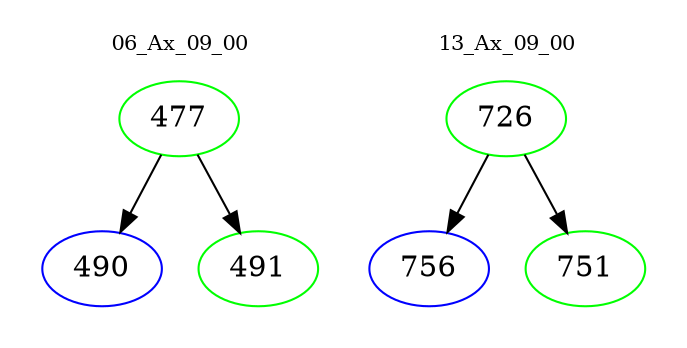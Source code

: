 digraph{
subgraph cluster_0 {
color = white
label = "06_Ax_09_00";
fontsize=10;
T0_477 [label="477", color="green"]
T0_477 -> T0_490 [color="black"]
T0_490 [label="490", color="blue"]
T0_477 -> T0_491 [color="black"]
T0_491 [label="491", color="green"]
}
subgraph cluster_1 {
color = white
label = "13_Ax_09_00";
fontsize=10;
T1_726 [label="726", color="green"]
T1_726 -> T1_756 [color="black"]
T1_756 [label="756", color="blue"]
T1_726 -> T1_751 [color="black"]
T1_751 [label="751", color="green"]
}
}
